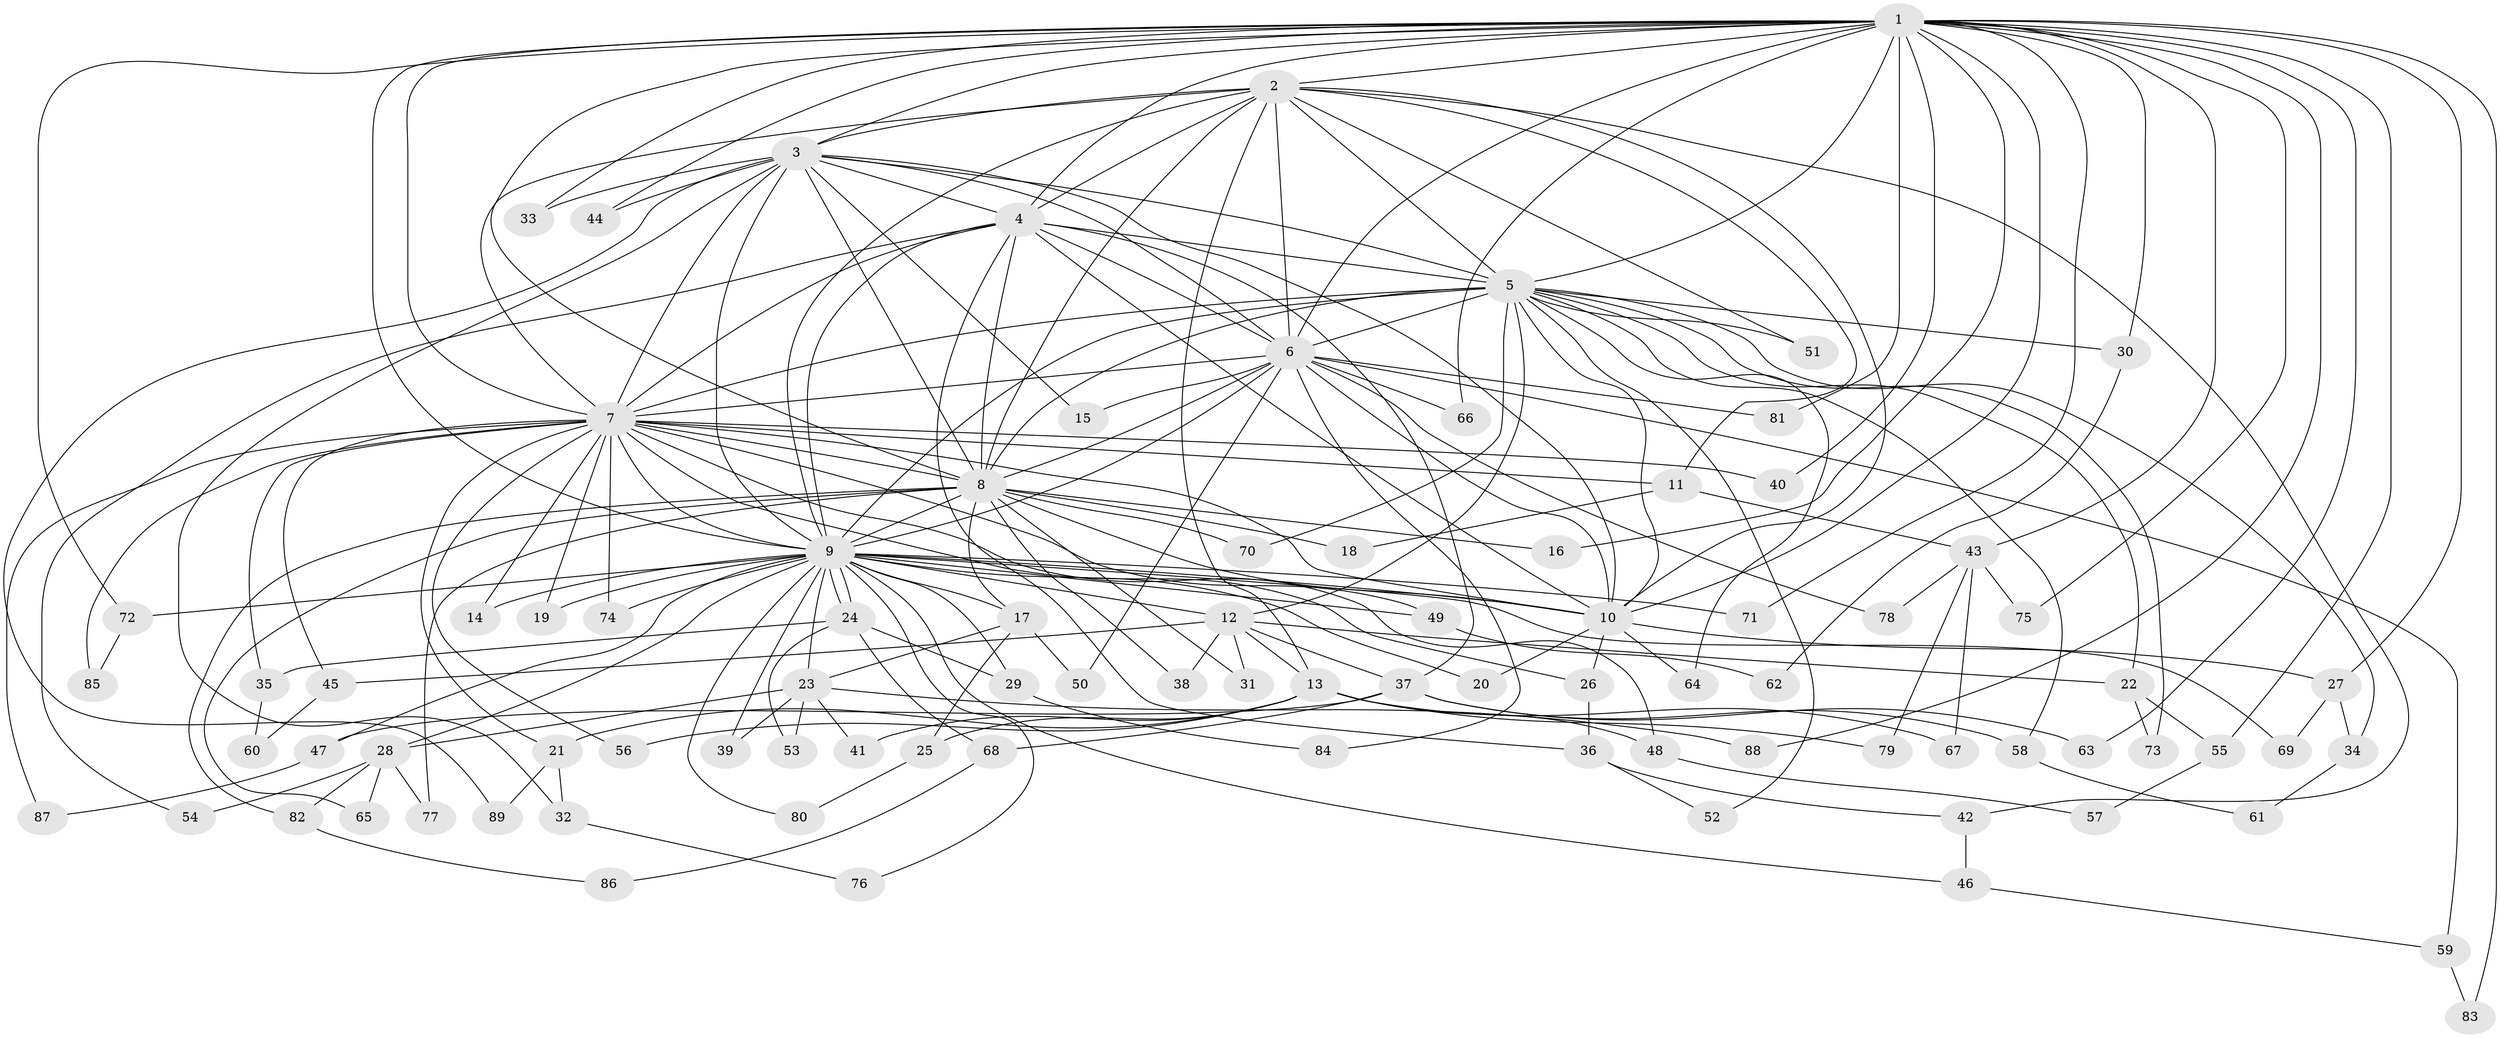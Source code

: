 // Generated by graph-tools (version 1.1) at 2025/35/03/09/25 02:35:12]
// undirected, 89 vertices, 203 edges
graph export_dot {
graph [start="1"]
  node [color=gray90,style=filled];
  1;
  2;
  3;
  4;
  5;
  6;
  7;
  8;
  9;
  10;
  11;
  12;
  13;
  14;
  15;
  16;
  17;
  18;
  19;
  20;
  21;
  22;
  23;
  24;
  25;
  26;
  27;
  28;
  29;
  30;
  31;
  32;
  33;
  34;
  35;
  36;
  37;
  38;
  39;
  40;
  41;
  42;
  43;
  44;
  45;
  46;
  47;
  48;
  49;
  50;
  51;
  52;
  53;
  54;
  55;
  56;
  57;
  58;
  59;
  60;
  61;
  62;
  63;
  64;
  65;
  66;
  67;
  68;
  69;
  70;
  71;
  72;
  73;
  74;
  75;
  76;
  77;
  78;
  79;
  80;
  81;
  82;
  83;
  84;
  85;
  86;
  87;
  88;
  89;
  1 -- 2;
  1 -- 3;
  1 -- 4;
  1 -- 5;
  1 -- 6;
  1 -- 7;
  1 -- 8;
  1 -- 9;
  1 -- 10;
  1 -- 16;
  1 -- 27;
  1 -- 30;
  1 -- 33;
  1 -- 40;
  1 -- 43;
  1 -- 44;
  1 -- 55;
  1 -- 63;
  1 -- 66;
  1 -- 71;
  1 -- 72;
  1 -- 75;
  1 -- 81;
  1 -- 83;
  1 -- 88;
  2 -- 3;
  2 -- 4;
  2 -- 5;
  2 -- 6;
  2 -- 7;
  2 -- 8;
  2 -- 9;
  2 -- 10;
  2 -- 11;
  2 -- 13;
  2 -- 42;
  2 -- 51;
  3 -- 4;
  3 -- 5;
  3 -- 6;
  3 -- 7;
  3 -- 8;
  3 -- 9;
  3 -- 10;
  3 -- 15;
  3 -- 32;
  3 -- 33;
  3 -- 44;
  3 -- 89;
  4 -- 5;
  4 -- 6;
  4 -- 7;
  4 -- 8;
  4 -- 9;
  4 -- 10;
  4 -- 36;
  4 -- 37;
  4 -- 54;
  5 -- 6;
  5 -- 7;
  5 -- 8;
  5 -- 9;
  5 -- 10;
  5 -- 12;
  5 -- 22;
  5 -- 30;
  5 -- 34;
  5 -- 51;
  5 -- 52;
  5 -- 58;
  5 -- 64;
  5 -- 70;
  5 -- 73;
  6 -- 7;
  6 -- 8;
  6 -- 9;
  6 -- 10;
  6 -- 15;
  6 -- 50;
  6 -- 59;
  6 -- 66;
  6 -- 78;
  6 -- 81;
  6 -- 84;
  7 -- 8;
  7 -- 9;
  7 -- 10;
  7 -- 11;
  7 -- 14;
  7 -- 19;
  7 -- 21;
  7 -- 26;
  7 -- 35;
  7 -- 40;
  7 -- 45;
  7 -- 48;
  7 -- 49;
  7 -- 56;
  7 -- 74;
  7 -- 85;
  7 -- 87;
  8 -- 9;
  8 -- 10;
  8 -- 16;
  8 -- 17;
  8 -- 18;
  8 -- 31;
  8 -- 38;
  8 -- 65;
  8 -- 70;
  8 -- 77;
  8 -- 82;
  9 -- 10;
  9 -- 12;
  9 -- 14;
  9 -- 17;
  9 -- 19;
  9 -- 20;
  9 -- 23;
  9 -- 24;
  9 -- 24;
  9 -- 28;
  9 -- 29;
  9 -- 39;
  9 -- 46;
  9 -- 47;
  9 -- 49;
  9 -- 69;
  9 -- 71;
  9 -- 72;
  9 -- 74;
  9 -- 76;
  9 -- 80;
  10 -- 20;
  10 -- 26;
  10 -- 27;
  10 -- 64;
  11 -- 18;
  11 -- 43;
  12 -- 13;
  12 -- 22;
  12 -- 31;
  12 -- 37;
  12 -- 38;
  12 -- 45;
  13 -- 21;
  13 -- 25;
  13 -- 41;
  13 -- 48;
  13 -- 56;
  13 -- 67;
  13 -- 79;
  17 -- 23;
  17 -- 25;
  17 -- 50;
  21 -- 32;
  21 -- 89;
  22 -- 55;
  22 -- 73;
  23 -- 28;
  23 -- 39;
  23 -- 41;
  23 -- 53;
  23 -- 88;
  24 -- 29;
  24 -- 35;
  24 -- 53;
  24 -- 68;
  25 -- 80;
  26 -- 36;
  27 -- 34;
  27 -- 69;
  28 -- 54;
  28 -- 65;
  28 -- 77;
  28 -- 82;
  29 -- 84;
  30 -- 62;
  32 -- 76;
  34 -- 61;
  35 -- 60;
  36 -- 42;
  36 -- 52;
  37 -- 47;
  37 -- 58;
  37 -- 63;
  37 -- 68;
  42 -- 46;
  43 -- 67;
  43 -- 75;
  43 -- 78;
  43 -- 79;
  45 -- 60;
  46 -- 59;
  47 -- 87;
  48 -- 57;
  49 -- 62;
  55 -- 57;
  58 -- 61;
  59 -- 83;
  68 -- 86;
  72 -- 85;
  82 -- 86;
}
